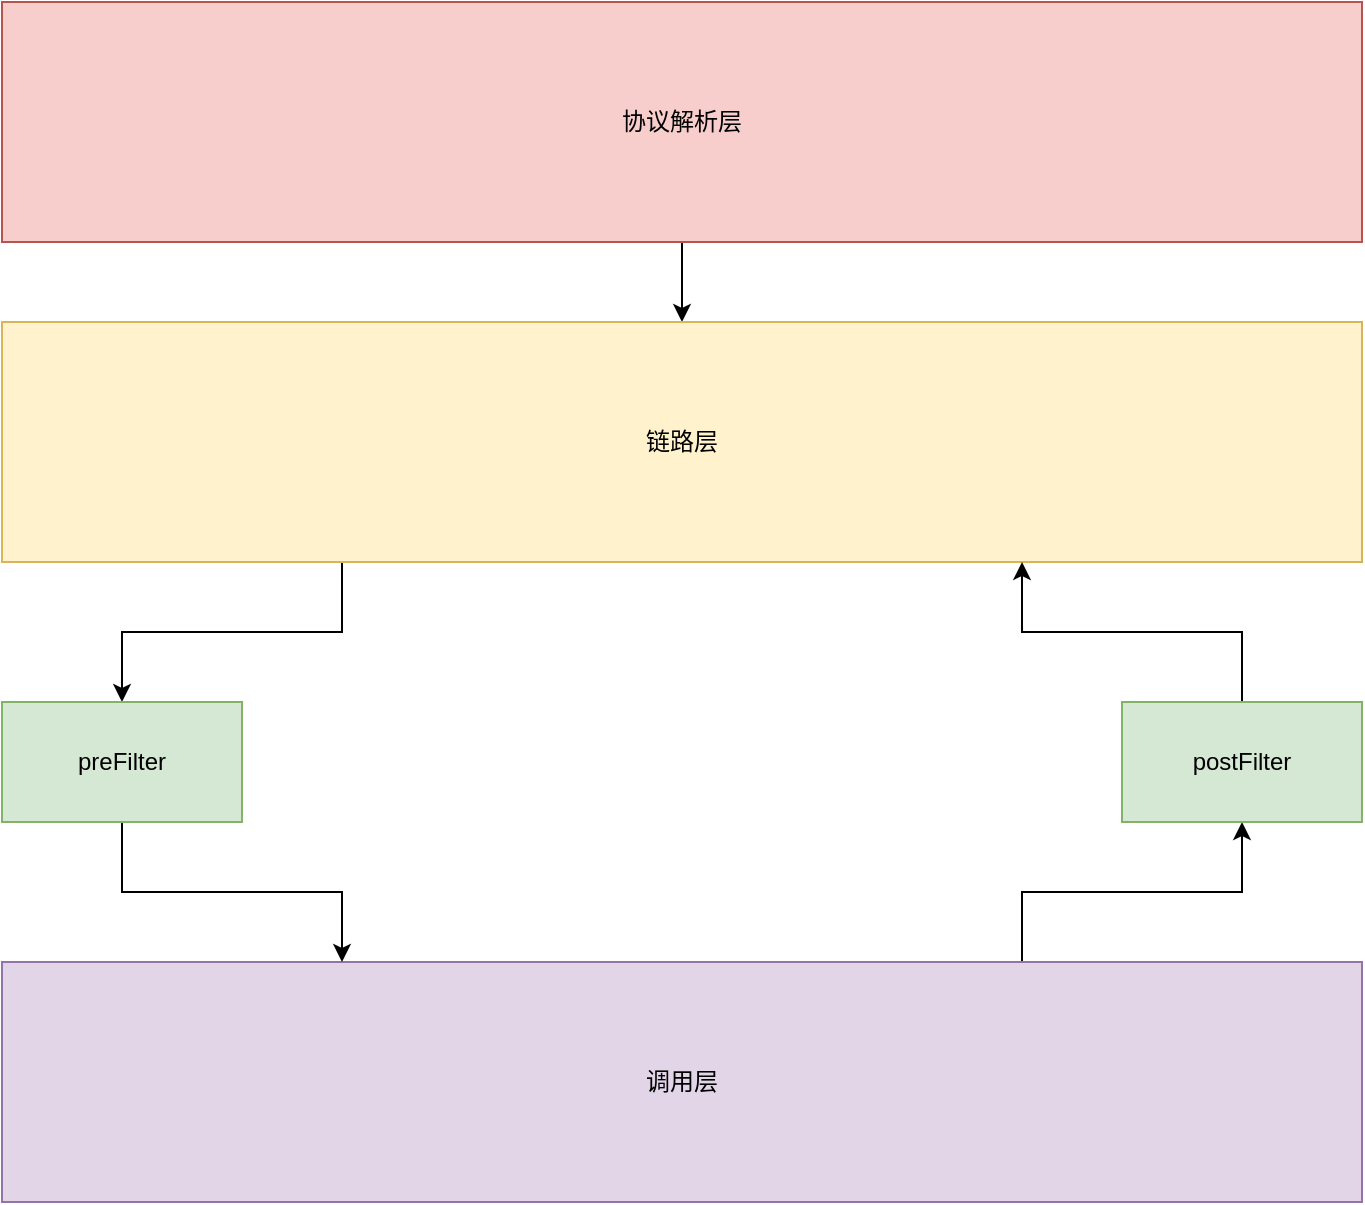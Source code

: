<mxfile version="13.4.5" type="github" pages="3"><diagram id="RLYr1G-vNjNQJzeyz0Bu" name="整体分层"><mxGraphModel dx="905" dy="455" grid="1" gridSize="10" guides="1" tooltips="1" connect="1" arrows="1" fold="1" page="1" pageScale="1" pageWidth="1534" pageHeight="1141" math="0" shadow="0"><root><mxCell id="0"/><mxCell id="1" parent="0"/><mxCell id="MQi96Rh6BX1lXrPBTErk-1" style="edgeStyle=orthogonalEdgeStyle;rounded=0;orthogonalLoop=1;jettySize=auto;html=1;entryX=0.5;entryY=0;entryDx=0;entryDy=0;" edge="1" parent="1" source="uVLE8wn_6sb0i6KXvhSB-1" target="uVLE8wn_6sb0i6KXvhSB-2"><mxGeometry relative="1" as="geometry"/></mxCell><mxCell id="uVLE8wn_6sb0i6KXvhSB-1" value="协议解析层" style="rounded=0;whiteSpace=wrap;html=1;fillColor=#f8cecc;strokeColor=#b85450;" vertex="1" parent="1"><mxGeometry x="40" y="80" width="680" height="120" as="geometry"/></mxCell><mxCell id="uVLE8wn_6sb0i6KXvhSB-7" style="edgeStyle=orthogonalEdgeStyle;rounded=0;orthogonalLoop=1;jettySize=auto;html=1;exitX=0.25;exitY=1;exitDx=0;exitDy=0;" edge="1" parent="1" source="uVLE8wn_6sb0i6KXvhSB-2" target="uVLE8wn_6sb0i6KXvhSB-4"><mxGeometry relative="1" as="geometry"/></mxCell><mxCell id="uVLE8wn_6sb0i6KXvhSB-2" value="链路层" style="rounded=0;whiteSpace=wrap;html=1;fillColor=#fff2cc;strokeColor=#d6b656;" vertex="1" parent="1"><mxGeometry x="40" y="240" width="680" height="120" as="geometry"/></mxCell><mxCell id="uVLE8wn_6sb0i6KXvhSB-8" style="edgeStyle=orthogonalEdgeStyle;rounded=0;orthogonalLoop=1;jettySize=auto;html=1;exitX=0.75;exitY=0;exitDx=0;exitDy=0;entryX=0.5;entryY=1;entryDx=0;entryDy=0;" edge="1" parent="1" source="uVLE8wn_6sb0i6KXvhSB-3" target="uVLE8wn_6sb0i6KXvhSB-5"><mxGeometry relative="1" as="geometry"/></mxCell><mxCell id="uVLE8wn_6sb0i6KXvhSB-3" value="调用层" style="rounded=0;whiteSpace=wrap;html=1;fillColor=#e1d5e7;strokeColor=#9673a6;" vertex="1" parent="1"><mxGeometry x="40" y="560" width="680" height="120" as="geometry"/></mxCell><mxCell id="uVLE8wn_6sb0i6KXvhSB-6" style="edgeStyle=orthogonalEdgeStyle;rounded=0;orthogonalLoop=1;jettySize=auto;html=1;entryX=0.25;entryY=0;entryDx=0;entryDy=0;" edge="1" parent="1" source="uVLE8wn_6sb0i6KXvhSB-4" target="uVLE8wn_6sb0i6KXvhSB-3"><mxGeometry relative="1" as="geometry"/></mxCell><mxCell id="uVLE8wn_6sb0i6KXvhSB-4" value="preFilter" style="rounded=0;whiteSpace=wrap;html=1;fillColor=#d5e8d4;strokeColor=#82b366;" vertex="1" parent="1"><mxGeometry x="40" y="430" width="120" height="60" as="geometry"/></mxCell><mxCell id="uVLE8wn_6sb0i6KXvhSB-9" style="edgeStyle=orthogonalEdgeStyle;rounded=0;orthogonalLoop=1;jettySize=auto;html=1;exitX=0.5;exitY=0;exitDx=0;exitDy=0;entryX=0.75;entryY=1;entryDx=0;entryDy=0;" edge="1" parent="1" source="uVLE8wn_6sb0i6KXvhSB-5" target="uVLE8wn_6sb0i6KXvhSB-2"><mxGeometry relative="1" as="geometry"/></mxCell><mxCell id="uVLE8wn_6sb0i6KXvhSB-5" value="postFilter" style="rounded=0;whiteSpace=wrap;html=1;fillColor=#d5e8d4;strokeColor=#82b366;" vertex="1" parent="1"><mxGeometry x="600" y="430" width="120" height="60" as="geometry"/></mxCell></root></mxGraphModel></diagram><diagram id="_RQWS2yMETXAUAgpoxVD" name="协议模块"><mxGraphModel dx="905" dy="455" grid="1" gridSize="10" guides="1" tooltips="1" connect="1" arrows="1" fold="1" page="1" pageScale="1" pageWidth="1534" pageHeight="1141" math="0" shadow="0"><root><mxCell id="xbGIrgEj9xgDtqEbo0TO-0"/><mxCell id="xbGIrgEj9xgDtqEbo0TO-1" parent="xbGIrgEj9xgDtqEbo0TO-0"/><mxCell id="FQml38fuyTbnMBV2sKdX-0" value="" style="rounded=0;whiteSpace=wrap;html=1;" vertex="1" parent="xbGIrgEj9xgDtqEbo0TO-1"><mxGeometry x="80" y="80" width="120" height="60" as="geometry"/></mxCell></root></mxGraphModel></diagram><diagram id="frf4-F4BFrYFJn25JHr0" name="接口模块"><mxGraphModel dx="905" dy="455" grid="1" gridSize="10" guides="1" tooltips="1" connect="1" arrows="1" fold="1" page="1" pageScale="1" pageWidth="1534" pageHeight="1141" math="0" shadow="0"><root><mxCell id="7WVYM2G9CV2K1PDfd6P3-0"/><mxCell id="7WVYM2G9CV2K1PDfd6P3-1" parent="7WVYM2G9CV2K1PDfd6P3-0"/><mxCell id="7WVYM2G9CV2K1PDfd6P3-21" style="edgeStyle=orthogonalEdgeStyle;rounded=0;orthogonalLoop=1;jettySize=auto;html=1;exitX=1;exitY=0.25;exitDx=0;exitDy=0;entryX=0;entryY=0.5;entryDx=0;entryDy=0;" edge="1" parent="7WVYM2G9CV2K1PDfd6P3-1" source="7WVYM2G9CV2K1PDfd6P3-20" target="7WVYM2G9CV2K1PDfd6P3-11"><mxGeometry relative="1" as="geometry"/></mxCell><mxCell id="7WVYM2G9CV2K1PDfd6P3-20" value="" style="rounded=1;whiteSpace=wrap;html=1;" vertex="1" parent="7WVYM2G9CV2K1PDfd6P3-1"><mxGeometry x="400" y="100" width="200" height="220" as="geometry"/></mxCell><mxCell id="7WVYM2G9CV2K1PDfd6P3-7" value="" style="rounded=1;whiteSpace=wrap;html=1;" vertex="1" parent="7WVYM2G9CV2K1PDfd6P3-1"><mxGeometry x="40" y="100" width="200" height="340" as="geometry"/></mxCell><mxCell id="7WVYM2G9CV2K1PDfd6P3-8" style="edgeStyle=orthogonalEdgeStyle;rounded=0;orthogonalLoop=1;jettySize=auto;html=1;entryX=0;entryY=0.5;entryDx=0;entryDy=0;" edge="1" parent="7WVYM2G9CV2K1PDfd6P3-1" source="7WVYM2G9CV2K1PDfd6P3-2" target="7WVYM2G9CV2K1PDfd6P3-20"><mxGeometry relative="1" as="geometry"><mxPoint x="320" y="150" as="targetPoint"/></mxGeometry></mxCell><mxCell id="7WVYM2G9CV2K1PDfd6P3-2" value="注册" style="rounded=0;whiteSpace=wrap;html=1;" vertex="1" parent="7WVYM2G9CV2K1PDfd6P3-1"><mxGeometry x="80" y="120" width="120" height="60" as="geometry"/></mxCell><mxCell id="7WVYM2G9CV2K1PDfd6P3-3" value="面向 API 模式" style="text;html=1;strokeColor=none;fillColor=none;align=center;verticalAlign=middle;whiteSpace=wrap;rounded=0;" vertex="1" parent="7WVYM2G9CV2K1PDfd6P3-1"><mxGeometry x="80" y="40" width="230" height="40" as="geometry"/></mxCell><mxCell id="7WVYM2G9CV2K1PDfd6P3-23" style="edgeStyle=orthogonalEdgeStyle;rounded=0;orthogonalLoop=1;jettySize=auto;html=1;entryX=0;entryY=0.75;entryDx=0;entryDy=0;" edge="1" parent="7WVYM2G9CV2K1PDfd6P3-1" source="7WVYM2G9CV2K1PDfd6P3-4" target="7WVYM2G9CV2K1PDfd6P3-20"><mxGeometry relative="1" as="geometry"/></mxCell><mxCell id="7WVYM2G9CV2K1PDfd6P3-4" value="上线" style="rounded=0;whiteSpace=wrap;html=1;" vertex="1" parent="7WVYM2G9CV2K1PDfd6P3-1"><mxGeometry x="80" y="200" width="120" height="60" as="geometry"/></mxCell><mxCell id="7WVYM2G9CV2K1PDfd6P3-24" style="edgeStyle=orthogonalEdgeStyle;rounded=0;orthogonalLoop=1;jettySize=auto;html=1;entryX=0;entryY=0.75;entryDx=0;entryDy=0;" edge="1" parent="7WVYM2G9CV2K1PDfd6P3-1" source="7WVYM2G9CV2K1PDfd6P3-5" target="7WVYM2G9CV2K1PDfd6P3-20"><mxGeometry relative="1" as="geometry"/></mxCell><mxCell id="7WVYM2G9CV2K1PDfd6P3-5" value="下线" style="rounded=0;whiteSpace=wrap;html=1;" vertex="1" parent="7WVYM2G9CV2K1PDfd6P3-1"><mxGeometry x="80" y="280" width="120" height="60" as="geometry"/></mxCell><mxCell id="7WVYM2G9CV2K1PDfd6P3-9" value="etcd" style="rounded=0;whiteSpace=wrap;html=1;" vertex="1" parent="7WVYM2G9CV2K1PDfd6P3-1"><mxGeometry x="680" y="40" width="120" height="60" as="geometry"/></mxCell><mxCell id="7WVYM2G9CV2K1PDfd6P3-10" value="zk" style="rounded=0;whiteSpace=wrap;html=1;" vertex="1" parent="7WVYM2G9CV2K1PDfd6P3-1"><mxGeometry x="700" y="80" width="120" height="60" as="geometry"/></mxCell><mxCell id="7WVYM2G9CV2K1PDfd6P3-11" value="nacos" style="rounded=0;whiteSpace=wrap;html=1;" vertex="1" parent="7WVYM2G9CV2K1PDfd6P3-1"><mxGeometry x="720" y="120" width="120" height="60" as="geometry"/></mxCell><mxCell id="7WVYM2G9CV2K1PDfd6P3-12" value="kubernetes" style="rounded=0;whiteSpace=wrap;html=1;" vertex="1" parent="7WVYM2G9CV2K1PDfd6P3-1"><mxGeometry x="740" y="160" width="120" height="60" as="geometry"/></mxCell><mxCell id="7WVYM2G9CV2K1PDfd6P3-13" value="..." style="rounded=0;whiteSpace=wrap;html=1;" vertex="1" parent="7WVYM2G9CV2K1PDfd6P3-1"><mxGeometry x="760" y="200" width="120" height="60" as="geometry"/></mxCell><mxCell id="NP1Raf_ehDrGbCpLZESN-1" style="edgeStyle=orthogonalEdgeStyle;rounded=0;orthogonalLoop=1;jettySize=auto;html=1;" edge="1" parent="7WVYM2G9CV2K1PDfd6P3-1" source="7WVYM2G9CV2K1PDfd6P3-15" target="NP1Raf_ehDrGbCpLZESN-0"><mxGeometry relative="1" as="geometry"/></mxCell><mxCell id="7WVYM2G9CV2K1PDfd6P3-15" value="规则模块" style="rounded=0;whiteSpace=wrap;html=1;" vertex="1" parent="7WVYM2G9CV2K1PDfd6P3-1"><mxGeometry x="440" y="240" width="120" height="60" as="geometry"/></mxCell><mxCell id="7WVYM2G9CV2K1PDfd6P3-19" value="自动模块" style="rounded=0;whiteSpace=wrap;html=1;" vertex="1" parent="7WVYM2G9CV2K1PDfd6P3-1"><mxGeometry x="440" y="120" width="120" height="60" as="geometry"/></mxCell><mxCell id="7WVYM2G9CV2K1PDfd6P3-22" value="自动注册" style="text;html=1;strokeColor=none;fillColor=none;align=center;verticalAlign=middle;whiteSpace=wrap;rounded=0;" vertex="1" parent="7WVYM2G9CV2K1PDfd6P3-1"><mxGeometry x="590" y="130" width="80" height="20" as="geometry"/></mxCell><mxCell id="7WVYM2G9CV2K1PDfd6P3-27" value="自动上下线" style="text;html=1;strokeColor=none;fillColor=none;align=center;verticalAlign=middle;whiteSpace=wrap;rounded=0;" vertex="1" parent="7WVYM2G9CV2K1PDfd6P3-1"><mxGeometry x="300" y="270" width="70" height="10" as="geometry"/></mxCell><mxCell id="7WVYM2G9CV2K1PDfd6P3-28" value="自动暴露" style="text;html=1;strokeColor=none;fillColor=none;align=center;verticalAlign=middle;whiteSpace=wrap;rounded=0;" vertex="1" parent="7WVYM2G9CV2K1PDfd6P3-1"><mxGeometry x="300" y="290" width="70" height="10" as="geometry"/></mxCell><mxCell id="NP1Raf_ehDrGbCpLZESN-0" value="配置模块" style="rounded=0;whiteSpace=wrap;html=1;" vertex="1" parent="7WVYM2G9CV2K1PDfd6P3-1"><mxGeometry x="440" y="400" width="120" height="60" as="geometry"/></mxCell></root></mxGraphModel></diagram></mxfile>